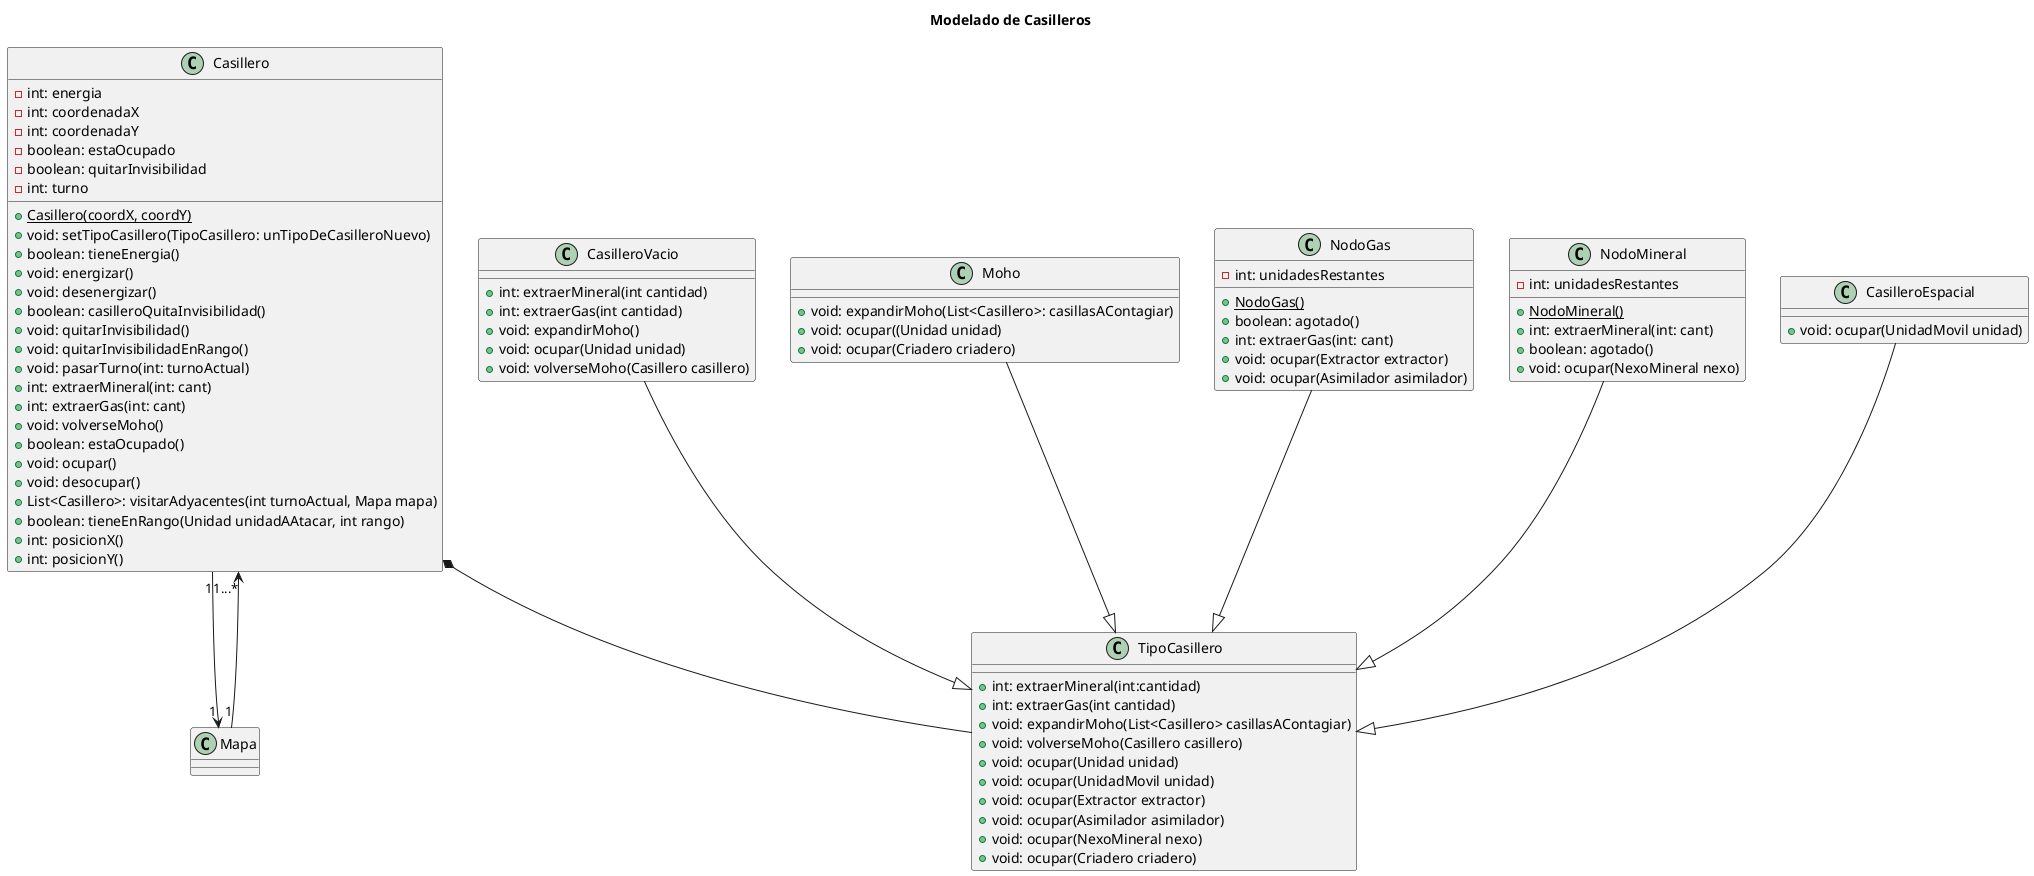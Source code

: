 @startuml
title Modelado de Casilleros


class Casillero {
 - int: energia
 - int: coordenadaX
 - int: coordenadaY
 - boolean: estaOcupado
 - boolean: quitarInvisibilidad
 - int: turno

 + <u>Casillero(coordX, coordY)
 + void: setTipoCasillero(TipoCasillero: unTipoDeCasilleroNuevo)
 + boolean: tieneEnergia()
 + void: energizar()
 + void: desenergizar()
 + boolean: casilleroQuitaInvisibilidad()
 + void: quitarInvisibilidad()
 + void: quitarInvisibilidadEnRango()
 + void: pasarTurno(int: turnoActual)
 + int: extraerMineral(int: cant)
 + int: extraerGas(int: cant)
 + void: volverseMoho()
 + boolean: estaOcupado()
 + void: ocupar()
 + void: desocupar()
 + List<Casillero>: visitarAdyacentes(int turnoActual, Mapa mapa)
 + boolean: tieneEnRango(Unidad unidadAAtacar, int rango)
 + int: posicionX()
 + int: posicionY()
}





Casillero "1" --> "1"Mapa
Mapa "1"--> "1...*" Casillero
Casillero *-- TipoCasillero
CasilleroVacio --|> TipoCasillero
Moho --|> TipoCasillero
NodoGas --|> TipoCasillero
NodoMineral --|> TipoCasillero
CasilleroEspacial --|> TipoCasillero

class TipoCasillero{

 + int: extraerMineral(int:cantidad)
 + int: extraerGas(int cantidad)
 + void: expandirMoho(List<Casillero> casillasAContagiar)
 + void: volverseMoho(Casillero casillero)
 + void: ocupar(Unidad unidad)
 + void: ocupar(UnidadMovil unidad)
 + void: ocupar(Extractor extractor)
 + void: ocupar(Asimilador asimilador)
 + void: ocupar(NexoMineral nexo)
 + void: ocupar(Criadero criadero)
}


class Moho{
 + void: expandirMoho(List<Casillero>: casillasAContagiar)
 + void: ocupar((Unidad unidad)
 + void: ocupar(Criadero criadero)
}

class NodoGas{
 - int: unidadesRestantes
 + <u>NodoGas()
 + boolean: agotado()
 + int: extraerGas(int: cant)
 + void: ocupar(Extractor extractor)
 + void: ocupar(Asimilador asimilador)
}

class NodoMineral{
 - int: unidadesRestantes
 + <u>NodoMineral()
 + int: extraerMineral(int: cant)
 + boolean: agotado()
 + void: ocupar(NexoMineral nexo)
}

class CasilleroEspacial {
 + void: ocupar(UnidadMovil unidad)
}

class CasilleroVacio{
+ int: extraerMineral(int cantidad)
+ int: extraerGas(int cantidad)
+ void: expandirMoho()
+ void: ocupar(Unidad unidad)
+ void: volverseMoho(Casillero casillero)
}
@enduml